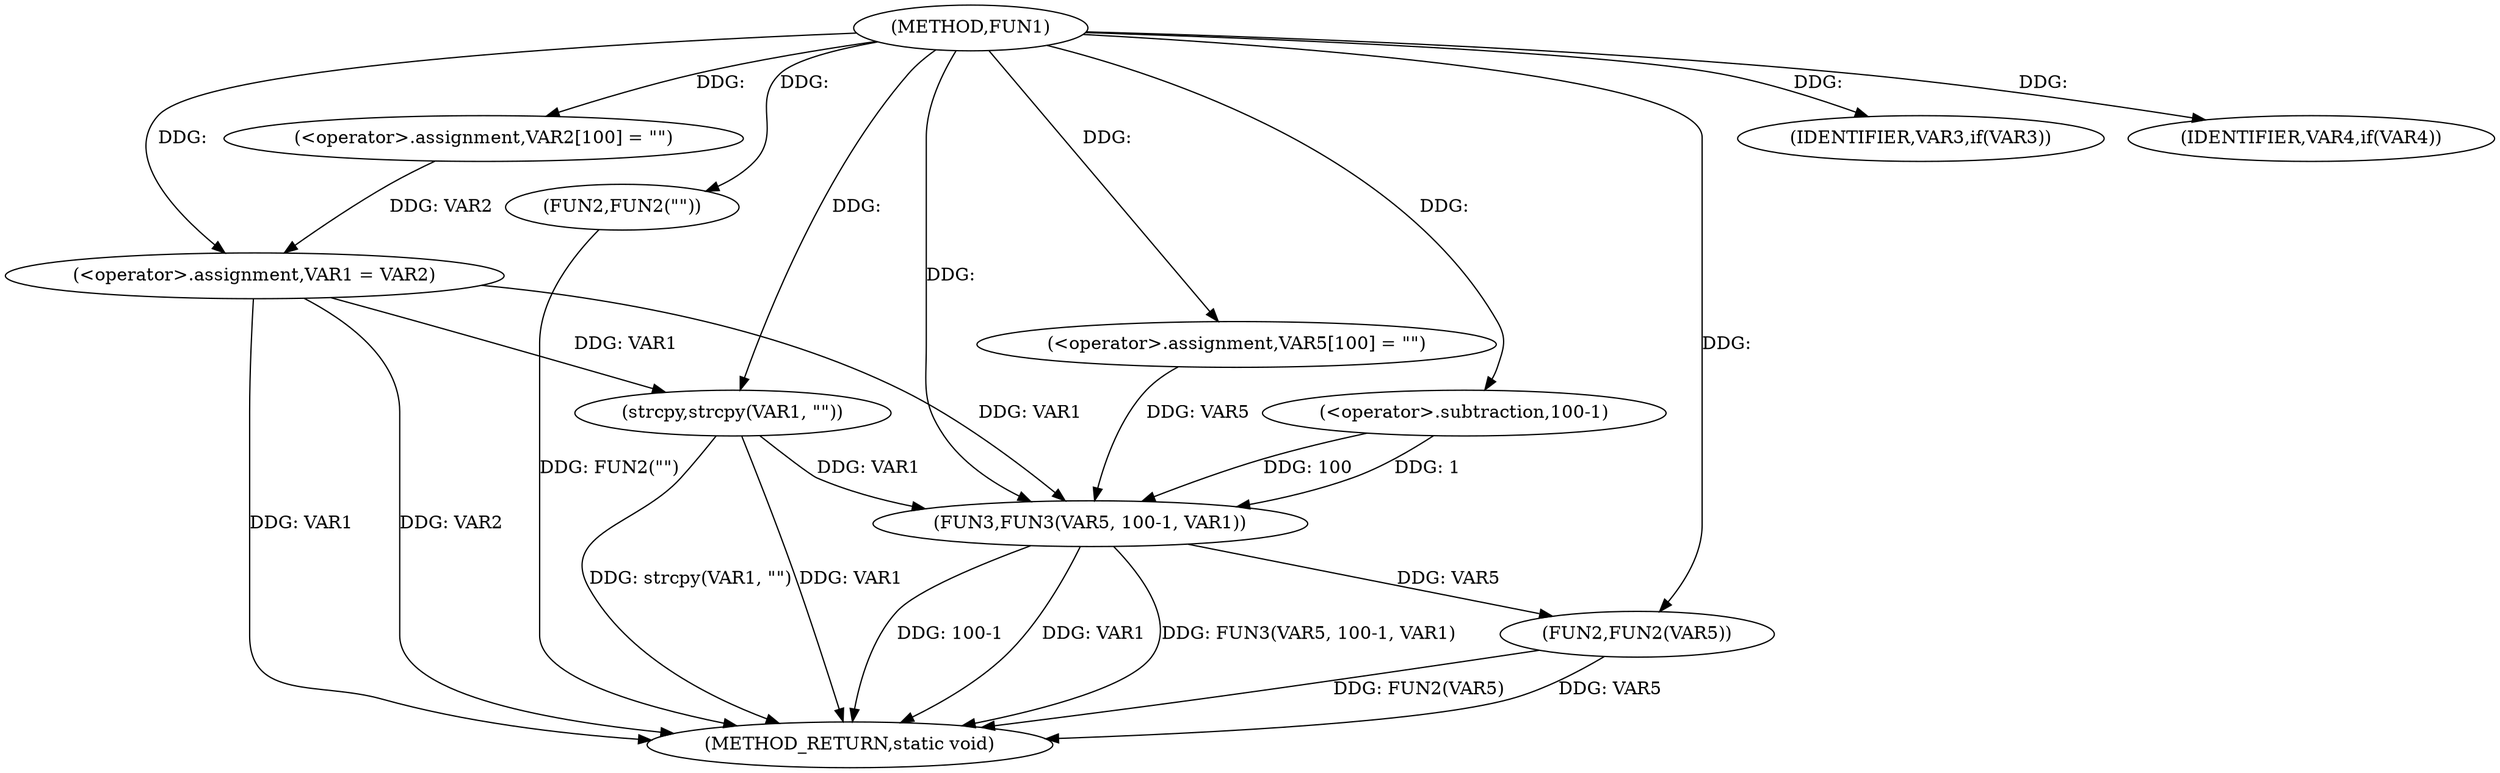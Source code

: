 digraph FUN1 {  
"1000100" [label = "(METHOD,FUN1)" ]
"1000136" [label = "(METHOD_RETURN,static void)" ]
"1000104" [label = "(<operator>.assignment,VAR2[100] = \"\")" ]
"1000107" [label = "(<operator>.assignment,VAR1 = VAR2)" ]
"1000111" [label = "(IDENTIFIER,VAR3,if(VAR3))" ]
"1000113" [label = "(FUN2,FUN2(\"\"))" ]
"1000117" [label = "(strcpy,strcpy(VAR1, \"\"))" ]
"1000121" [label = "(IDENTIFIER,VAR4,if(VAR4))" ]
"1000125" [label = "(<operator>.assignment,VAR5[100] = \"\")" ]
"1000128" [label = "(FUN3,FUN3(VAR5, 100-1, VAR1))" ]
"1000130" [label = "(<operator>.subtraction,100-1)" ]
"1000134" [label = "(FUN2,FUN2(VAR5))" ]
  "1000117" -> "1000136"  [ label = "DDG: strcpy(VAR1, \"\")"] 
  "1000128" -> "1000136"  [ label = "DDG: 100-1"] 
  "1000107" -> "1000136"  [ label = "DDG: VAR1"] 
  "1000134" -> "1000136"  [ label = "DDG: FUN2(VAR5)"] 
  "1000117" -> "1000136"  [ label = "DDG: VAR1"] 
  "1000128" -> "1000136"  [ label = "DDG: VAR1"] 
  "1000128" -> "1000136"  [ label = "DDG: FUN3(VAR5, 100-1, VAR1)"] 
  "1000107" -> "1000136"  [ label = "DDG: VAR2"] 
  "1000134" -> "1000136"  [ label = "DDG: VAR5"] 
  "1000113" -> "1000136"  [ label = "DDG: FUN2(\"\")"] 
  "1000100" -> "1000104"  [ label = "DDG: "] 
  "1000104" -> "1000107"  [ label = "DDG: VAR2"] 
  "1000100" -> "1000107"  [ label = "DDG: "] 
  "1000100" -> "1000111"  [ label = "DDG: "] 
  "1000100" -> "1000113"  [ label = "DDG: "] 
  "1000107" -> "1000117"  [ label = "DDG: VAR1"] 
  "1000100" -> "1000117"  [ label = "DDG: "] 
  "1000100" -> "1000121"  [ label = "DDG: "] 
  "1000100" -> "1000125"  [ label = "DDG: "] 
  "1000125" -> "1000128"  [ label = "DDG: VAR5"] 
  "1000100" -> "1000128"  [ label = "DDG: "] 
  "1000130" -> "1000128"  [ label = "DDG: 100"] 
  "1000130" -> "1000128"  [ label = "DDG: 1"] 
  "1000100" -> "1000130"  [ label = "DDG: "] 
  "1000107" -> "1000128"  [ label = "DDG: VAR1"] 
  "1000117" -> "1000128"  [ label = "DDG: VAR1"] 
  "1000128" -> "1000134"  [ label = "DDG: VAR5"] 
  "1000100" -> "1000134"  [ label = "DDG: "] 
}
